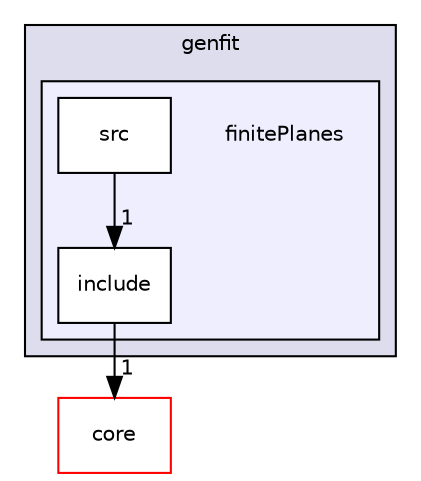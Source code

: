 digraph "genfit/finitePlanes" {
  compound=true
  node [ fontsize="10", fontname="Helvetica"];
  edge [ labelfontsize="10", labelfontname="Helvetica"];
  subgraph clusterdir_a1ebdee7ea4e629a53aa4045c16b947a {
    graph [ bgcolor="#ddddee", pencolor="black", label="genfit" fontname="Helvetica", fontsize="10", URL="dir_a1ebdee7ea4e629a53aa4045c16b947a.html"]
  subgraph clusterdir_88ab23941f10753a72069cdb11e8f345 {
    graph [ bgcolor="#eeeeff", pencolor="black", label="" URL="dir_88ab23941f10753a72069cdb11e8f345.html"];
    dir_88ab23941f10753a72069cdb11e8f345 [shape=plaintext label="finitePlanes"];
    dir_867e4f338b8a8d500d866518d1b56736 [shape=box label="include" color="black" fillcolor="white" style="filled" URL="dir_867e4f338b8a8d500d866518d1b56736.html"];
    dir_ba4e925eab425627b8ad269d25d660c4 [shape=box label="src" color="black" fillcolor="white" style="filled" URL="dir_ba4e925eab425627b8ad269d25d660c4.html"];
  }
  }
  dir_7a40b7556c10f243ca9453eab1d74876 [shape=box label="core" fillcolor="white" style="filled" color="red" URL="dir_7a40b7556c10f243ca9453eab1d74876.html"];
  dir_867e4f338b8a8d500d866518d1b56736->dir_7a40b7556c10f243ca9453eab1d74876 [headlabel="1", labeldistance=1.5 headhref="dir_000041_000029.html"];
  dir_ba4e925eab425627b8ad269d25d660c4->dir_867e4f338b8a8d500d866518d1b56736 [headlabel="1", labeldistance=1.5 headhref="dir_000042_000041.html"];
}
